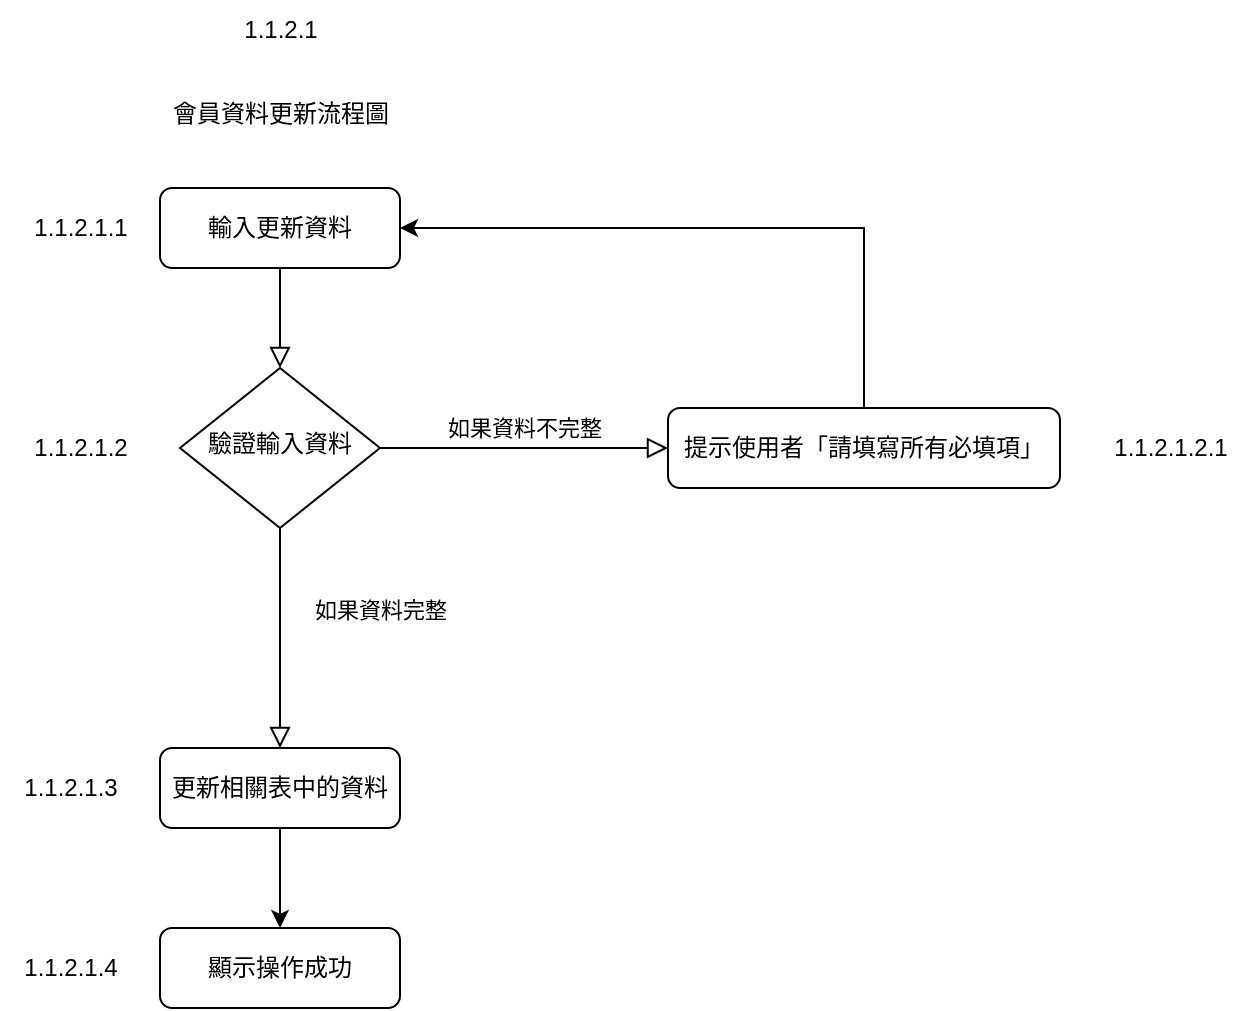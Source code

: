 <mxfile version="24.8.4">
  <diagram name="Page-1" id="8lZzrxhoeMXYEpuP2tP1">
    <mxGraphModel dx="1434" dy="772" grid="1" gridSize="10" guides="1" tooltips="1" connect="1" arrows="1" fold="1" page="1" pageScale="1" pageWidth="827" pageHeight="1169" math="0" shadow="0">
      <root>
        <mxCell id="0" />
        <mxCell id="1" parent="0" />
        <mxCell id="G0o43ekpp_AY_qb_rini-1" value="" style="rounded=0;html=1;jettySize=auto;orthogonalLoop=1;fontSize=11;endArrow=block;endFill=0;endSize=8;strokeWidth=1;shadow=0;labelBackgroundColor=none;edgeStyle=orthogonalEdgeStyle;" parent="1" source="G0o43ekpp_AY_qb_rini-2" target="G0o43ekpp_AY_qb_rini-5" edge="1">
          <mxGeometry relative="1" as="geometry" />
        </mxCell>
        <mxCell id="G0o43ekpp_AY_qb_rini-2" value="輸入更新資料" style="rounded=1;whiteSpace=wrap;html=1;fontSize=12;glass=0;strokeWidth=1;shadow=0;" parent="1" vertex="1">
          <mxGeometry x="160" y="132" width="120" height="40" as="geometry" />
        </mxCell>
        <mxCell id="G0o43ekpp_AY_qb_rini-3" value="如果資料&lt;span style=&quot;background-color: initial;&quot;&gt;完整&lt;/span&gt;" style="rounded=0;html=1;jettySize=auto;orthogonalLoop=1;fontSize=11;endArrow=block;endFill=0;endSize=8;strokeWidth=1;shadow=0;labelBackgroundColor=none;edgeStyle=orthogonalEdgeStyle;entryX=0.5;entryY=0;entryDx=0;entryDy=0;" parent="1" source="G0o43ekpp_AY_qb_rini-5" target="G0o43ekpp_AY_qb_rini-9" edge="1">
          <mxGeometry x="-0.255" y="50" relative="1" as="geometry">
            <mxPoint as="offset" />
            <mxPoint x="220" y="382" as="targetPoint" />
          </mxGeometry>
        </mxCell>
        <mxCell id="G0o43ekpp_AY_qb_rini-4" value="如果資料不完整" style="edgeStyle=orthogonalEdgeStyle;rounded=0;html=1;jettySize=auto;orthogonalLoop=1;fontSize=11;endArrow=block;endFill=0;endSize=8;strokeWidth=1;shadow=0;labelBackgroundColor=none;" parent="1" source="G0o43ekpp_AY_qb_rini-5" target="G0o43ekpp_AY_qb_rini-7" edge="1">
          <mxGeometry y="10" relative="1" as="geometry">
            <mxPoint as="offset" />
          </mxGeometry>
        </mxCell>
        <mxCell id="G0o43ekpp_AY_qb_rini-5" value="驗證輸入資料" style="rhombus;whiteSpace=wrap;html=1;shadow=0;fontFamily=Helvetica;fontSize=12;align=center;strokeWidth=1;spacing=6;spacingTop=-4;" parent="1" vertex="1">
          <mxGeometry x="170" y="222" width="100" height="80" as="geometry" />
        </mxCell>
        <mxCell id="G0o43ekpp_AY_qb_rini-6" style="edgeStyle=orthogonalEdgeStyle;rounded=0;orthogonalLoop=1;jettySize=auto;html=1;exitX=0.5;exitY=0;exitDx=0;exitDy=0;entryX=1;entryY=0.5;entryDx=0;entryDy=0;" parent="1" source="G0o43ekpp_AY_qb_rini-7" target="G0o43ekpp_AY_qb_rini-2" edge="1">
          <mxGeometry relative="1" as="geometry" />
        </mxCell>
        <mxCell id="G0o43ekpp_AY_qb_rini-7" value="提示使用者「請填寫所有必填項」" style="rounded=1;whiteSpace=wrap;html=1;fontSize=12;glass=0;strokeWidth=1;shadow=0;" parent="1" vertex="1">
          <mxGeometry x="414" y="242" width="196" height="40" as="geometry" />
        </mxCell>
        <mxCell id="G0o43ekpp_AY_qb_rini-8" value="" style="edgeStyle=orthogonalEdgeStyle;rounded=0;orthogonalLoop=1;jettySize=auto;html=1;" parent="1" source="G0o43ekpp_AY_qb_rini-9" target="G0o43ekpp_AY_qb_rini-11" edge="1">
          <mxGeometry relative="1" as="geometry" />
        </mxCell>
        <mxCell id="G0o43ekpp_AY_qb_rini-9" value="更新相關表中的資料" style="rounded=1;whiteSpace=wrap;html=1;fontSize=12;glass=0;strokeWidth=1;shadow=0;" parent="1" vertex="1">
          <mxGeometry x="160" y="412" width="120" height="40" as="geometry" />
        </mxCell>
        <mxCell id="G0o43ekpp_AY_qb_rini-10" value="會員資料更新流程圖" style="text;html=1;align=center;verticalAlign=middle;resizable=0;points=[];autosize=1;strokeColor=none;fillColor=none;" parent="1" vertex="1">
          <mxGeometry x="155" y="80" width="130" height="30" as="geometry" />
        </mxCell>
        <mxCell id="G0o43ekpp_AY_qb_rini-11" value="顯示操作成功" style="rounded=1;whiteSpace=wrap;html=1;fontSize=12;glass=0;strokeWidth=1;shadow=0;" parent="1" vertex="1">
          <mxGeometry x="160" y="502" width="120" height="40" as="geometry" />
        </mxCell>
        <mxCell id="ugbxX6ROO1MfZ8YWTRTV-1" value="1.1.2.1" style="text;html=1;align=center;verticalAlign=middle;resizable=0;points=[];autosize=1;strokeColor=none;fillColor=none;" vertex="1" parent="1">
          <mxGeometry x="190" y="38" width="60" height="30" as="geometry" />
        </mxCell>
        <mxCell id="ugbxX6ROO1MfZ8YWTRTV-2" value="1.1.2.1.1" style="text;html=1;align=center;verticalAlign=middle;resizable=0;points=[];autosize=1;strokeColor=none;fillColor=none;" vertex="1" parent="1">
          <mxGeometry x="85" y="137" width="70" height="30" as="geometry" />
        </mxCell>
        <mxCell id="ugbxX6ROO1MfZ8YWTRTV-3" value="1.1.2.1.2" style="text;html=1;align=center;verticalAlign=middle;resizable=0;points=[];autosize=1;strokeColor=none;fillColor=none;" vertex="1" parent="1">
          <mxGeometry x="85" y="247" width="70" height="30" as="geometry" />
        </mxCell>
        <mxCell id="ugbxX6ROO1MfZ8YWTRTV-4" value="1.1.2.1.2.1" style="text;html=1;align=center;verticalAlign=middle;resizable=0;points=[];autosize=1;strokeColor=none;fillColor=none;" vertex="1" parent="1">
          <mxGeometry x="625" y="247" width="80" height="30" as="geometry" />
        </mxCell>
        <mxCell id="ugbxX6ROO1MfZ8YWTRTV-5" value="1.1.2.1.3" style="text;html=1;align=center;verticalAlign=middle;resizable=0;points=[];autosize=1;strokeColor=none;fillColor=none;" vertex="1" parent="1">
          <mxGeometry x="80" y="417" width="70" height="30" as="geometry" />
        </mxCell>
        <mxCell id="ugbxX6ROO1MfZ8YWTRTV-6" value="1.1.2.1.4" style="text;html=1;align=center;verticalAlign=middle;resizable=0;points=[];autosize=1;strokeColor=none;fillColor=none;" vertex="1" parent="1">
          <mxGeometry x="80" y="507" width="70" height="30" as="geometry" />
        </mxCell>
      </root>
    </mxGraphModel>
  </diagram>
</mxfile>
